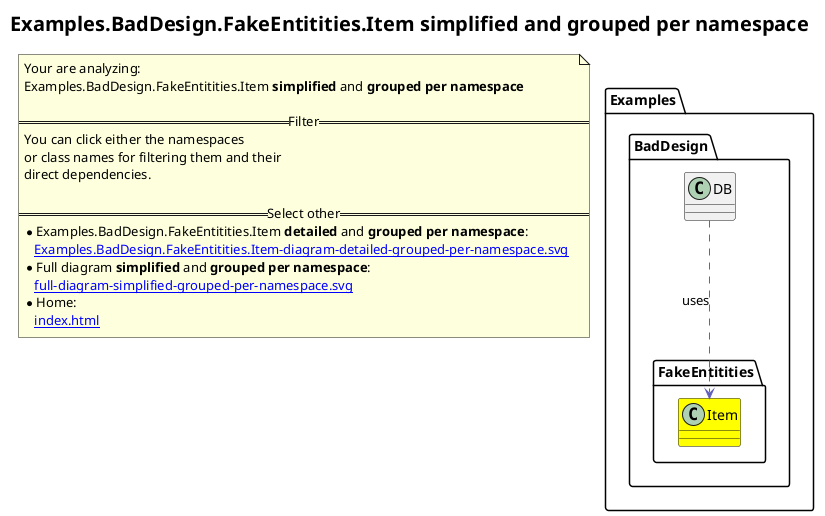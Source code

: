 @startuml
skinparam linetype ortho
title <size:20>Examples.BadDesign.FakeEntitities.Item **simplified** and **grouped per namespace**</size>
note "Your are analyzing:\nExamples.BadDesign.FakeEntitities.Item **simplified** and **grouped per namespace**\n\n==Filter==\nYou can click either the namespaces \nor class names for filtering them and their\ndirect dependencies.\n\n==Select other==\n* Examples.BadDesign.FakeEntitities.Item **detailed** and **grouped per namespace**:\n   [[Examples.BadDesign.FakeEntitities.Item-diagram-detailed-grouped-per-namespace.svg]]\n* Full diagram **simplified** and **grouped per namespace**:\n   [[full-diagram-simplified-grouped-per-namespace.svg]]\n* Home:\n   [[index.html]]" as FloatingNote
namespace Examples [[Examples-diagram-simplified-grouped-per-namespace.svg]] {
namespace Examples.BadDesign [[Examples.BadDesign-diagram-simplified-grouped-per-namespace.svg]] {
  class Examples.BadDesign.DB [[Examples.BadDesign.DB-diagram-simplified-grouped-per-namespace.svg]]  {
  }
'Compared namespace Examples.BadDesign [[Examples.BadDesign-diagram-simplified-grouped-per-namespace.svg]] { with last element of   }
' Closing all previous_sub_namespace_list namespace None because file analysis is finished.
' Closing namespace BadDesign
}
' Closing namespace Examples
}
namespace Examples [[Examples-diagram-simplified-grouped-per-namespace.svg]] {
namespace Examples.BadDesign [[Examples.BadDesign-diagram-simplified-grouped-per-namespace.svg]] {
namespace Examples.BadDesign.FakeEntitities [[Examples.BadDesign.FakeEntitities-diagram-simplified-grouped-per-namespace.svg]] {
    class Examples.BadDesign.FakeEntitities.Item [[Examples.BadDesign.FakeEntitities.Item-diagram-simplified-grouped-per-namespace.svg]] #yellow {
    }
'Compared namespace Examples.BadDesign.FakeEntitities [[Examples.BadDesign.FakeEntitities-diagram-simplified-grouped-per-namespace.svg]] { with last element of     }
' Closing all previous_sub_namespace_list namespace None because file analysis is finished.
' Closing namespace FakeEntitities
}
' Closing namespace BadDesign
}
' Closing namespace Examples
}
 ' *************************************** 
 ' *************************************** 
 ' *************************************** 
' Class relations extracted from namespace:
' Examples.BadDesign
Examples.BadDesign.DB .[#6060BB].> Examples.BadDesign.FakeEntitities.Item  : uses 
' Class relations extracted from namespace:
' Examples.BadDesign.FakeEntitities
@enduml